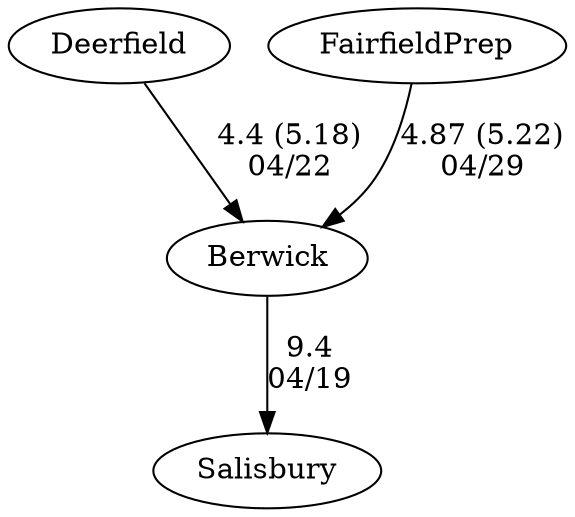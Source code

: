 digraph boys2eightsBerwick {Deerfield [URL="boys2eightsBerwickDeerfield.html"];Berwick [URL="boys2eightsBerwickBerwick.html"];FairfieldPrep [URL="boys2eightsBerwickFairfieldPrep.html"];Salisbury [URL="boys2eightsBerwickSalisbury.html"];Berwick -> Salisbury[label="9.4
04/19", weight="91", tooltip="NEIRA Boys Eights,Salisbury vs. Brunswick, the Curtis Trophy			
Distance: 1500m Conditions: 10-12 mph cross tail wind, choppy in the middle 500m. Comments: Good clean racing for all boats. As always, it was great to host Brunswick for our annual dual meet.
None", URL="http://www.row2k.com/results/resultspage.cfm?UID=0BE61572BBA9B09014D8134F990CBA56&cat=1", random="random"]; 
Deerfield -> Berwick[label="4.4 (5.18)
04/22", weight="96", tooltip="NEIRA Boys Eights,Brunswick vs. Deerfield			
Distance: 1275m Conditions: All races were against an incoming tide. Stong crosswind created significant chop, especially in the final 500m. Comments: Thank you to Deerfield for rescheduling and making the trip.
None", URL="http://www.row2k.com/results/resultspage.cfm?UID=CFD71A29710AA7EC335757AC9E330BF1&cat=1", random="random"]; 
FairfieldPrep -> Berwick[label="4.87 (5.22)
04/29", weight="96", tooltip="NEIRA Boys Eights,Kulaga Cup: Fairfield vs Brunswick			
Distance: 1400 Conditions: Conditions were difficult. Cross tail wind steady at 15 mph, gusting to 25-30 at times. Outgoing tide. Mid course white caps, the later portion of the course was nearly flat conditions. Comments: Race order was 3,2,1,4. Conditions dictated a shortened course for the 4th boats, they raced 1K. Starting line for all races was approximate, crews were level but times cannot be compared between races at all.
A challenging day, thank you to Brunswick and Coach Martin for persevering and taking on the conditions. Brunswick retains the Kulaga Cup by winning the 3rd and 1st boat races.
None", URL="http://www.row2k.com/results/resultspage.cfm?UID=C45F86C4CF4AF837EE39AB3FC39A8736&cat=1", random="random"]}